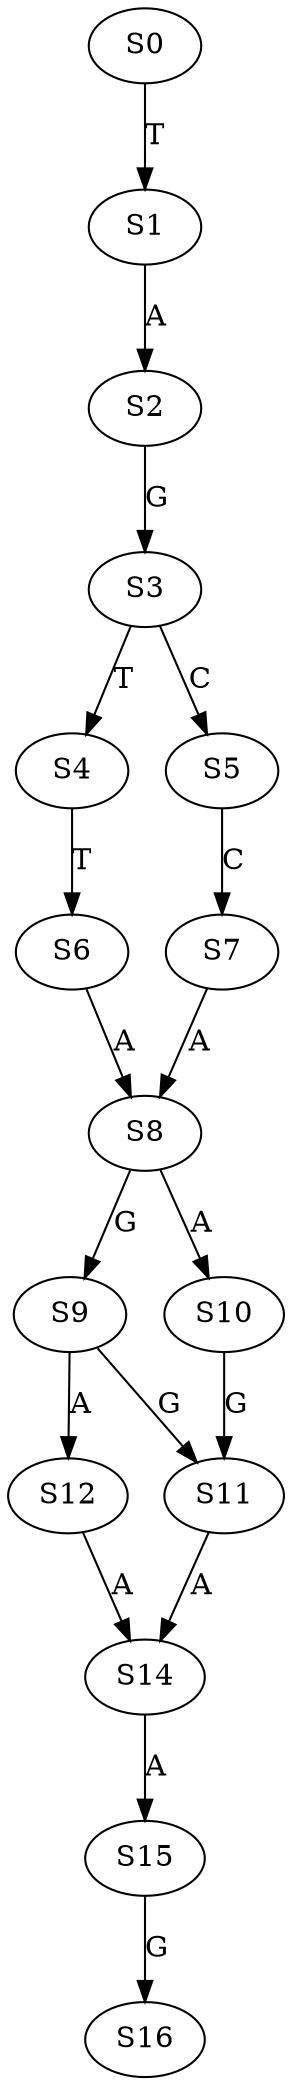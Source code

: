 strict digraph  {
	S0 -> S1 [ label = T ];
	S1 -> S2 [ label = A ];
	S2 -> S3 [ label = G ];
	S3 -> S4 [ label = T ];
	S3 -> S5 [ label = C ];
	S4 -> S6 [ label = T ];
	S5 -> S7 [ label = C ];
	S6 -> S8 [ label = A ];
	S7 -> S8 [ label = A ];
	S8 -> S9 [ label = G ];
	S8 -> S10 [ label = A ];
	S9 -> S11 [ label = G ];
	S9 -> S12 [ label = A ];
	S10 -> S11 [ label = G ];
	S11 -> S14 [ label = A ];
	S12 -> S14 [ label = A ];
	S14 -> S15 [ label = A ];
	S15 -> S16 [ label = G ];
}
